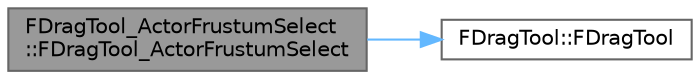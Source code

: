 digraph "FDragTool_ActorFrustumSelect::FDragTool_ActorFrustumSelect"
{
 // INTERACTIVE_SVG=YES
 // LATEX_PDF_SIZE
  bgcolor="transparent";
  edge [fontname=Helvetica,fontsize=10,labelfontname=Helvetica,labelfontsize=10];
  node [fontname=Helvetica,fontsize=10,shape=box,height=0.2,width=0.4];
  rankdir="LR";
  Node1 [id="Node000001",label="FDragTool_ActorFrustumSelect\l::FDragTool_ActorFrustumSelect",height=0.2,width=0.4,color="gray40", fillcolor="grey60", style="filled", fontcolor="black",tooltip=" "];
  Node1 -> Node2 [id="edge1_Node000001_Node000002",color="steelblue1",style="solid",tooltip=" "];
  Node2 [id="Node000002",label="FDragTool::FDragTool",height=0.2,width=0.4,color="grey40", fillcolor="white", style="filled",URL="$d8/da0/classFDragTool.html#ab00be6b3e8f390711d025937515c7895",tooltip=" "];
}
